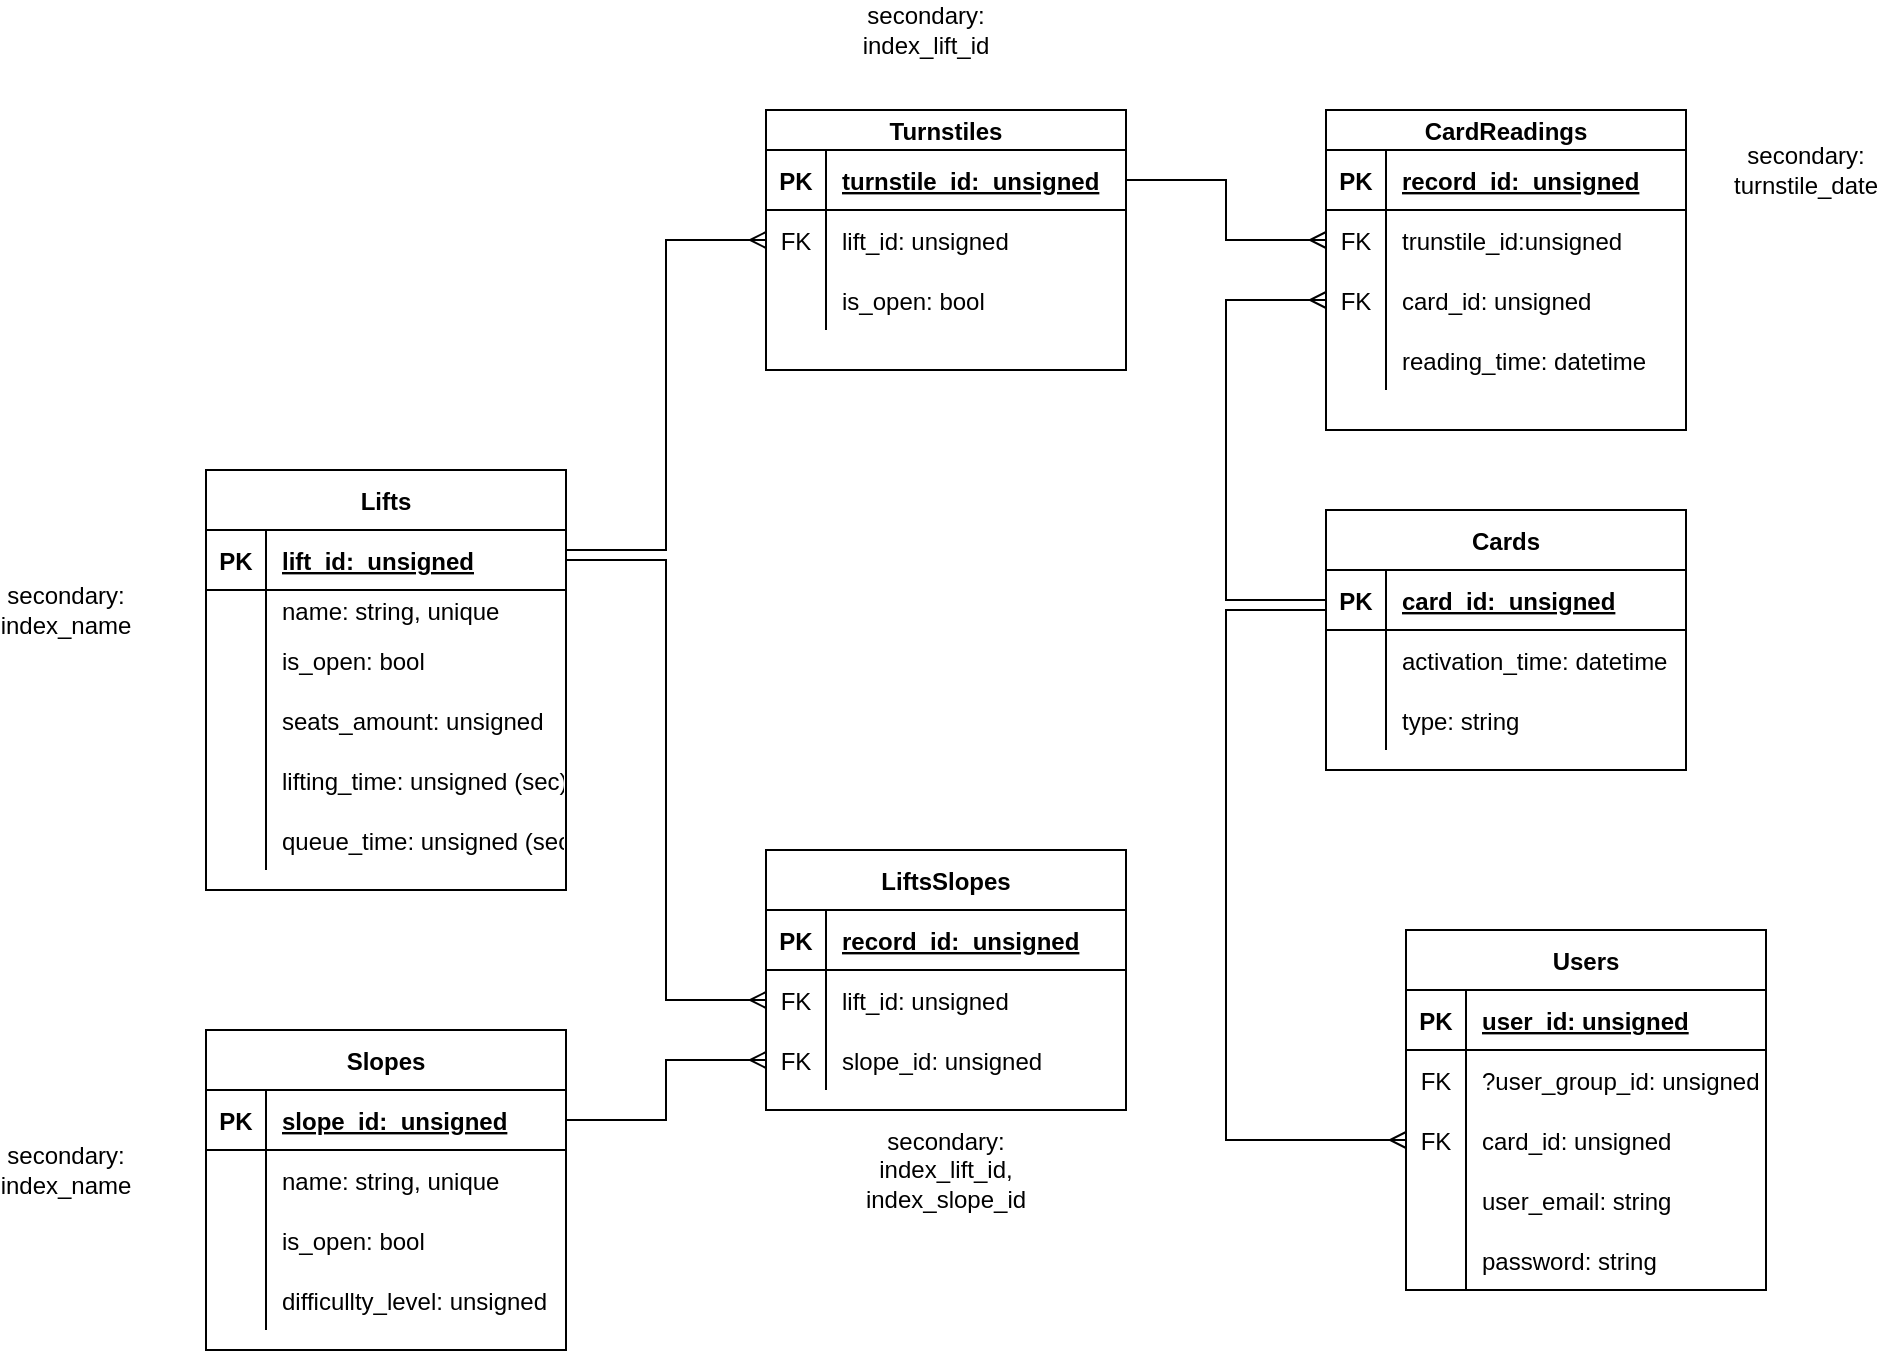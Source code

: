 <mxfile version="13.9.9" type="device"><diagram id="GbAxHkQEyQ_dzxyDIb_W" name="Страница 1"><mxGraphModel dx="1343" dy="2089" grid="1" gridSize="10" guides="1" tooltips="1" connect="1" arrows="1" fold="1" page="1" pageScale="1" pageWidth="827" pageHeight="1169" math="0" shadow="0"><root><mxCell id="0"/><mxCell id="1" parent="0"/><mxCell id="ZAmc_CO9GYqVAS0Sx-hQ-1" value="Users" style="shape=table;startSize=30;container=1;collapsible=1;childLayout=tableLayout;fixedRows=1;rowLines=0;fontStyle=1;align=center;resizeLast=1;" parent="1" vertex="1"><mxGeometry x="460" y="320" width="180" height="180" as="geometry"/></mxCell><mxCell id="ZAmc_CO9GYqVAS0Sx-hQ-2" value="" style="shape=partialRectangle;collapsible=0;dropTarget=0;pointerEvents=0;fillColor=none;top=0;left=0;bottom=1;right=0;points=[[0,0.5],[1,0.5]];portConstraint=eastwest;" parent="ZAmc_CO9GYqVAS0Sx-hQ-1" vertex="1"><mxGeometry y="30" width="180" height="30" as="geometry"/></mxCell><mxCell id="ZAmc_CO9GYqVAS0Sx-hQ-3" value="PK" style="shape=partialRectangle;connectable=0;fillColor=none;top=0;left=0;bottom=0;right=0;fontStyle=1;overflow=hidden;" parent="ZAmc_CO9GYqVAS0Sx-hQ-2" vertex="1"><mxGeometry width="30" height="30" as="geometry"/></mxCell><mxCell id="ZAmc_CO9GYqVAS0Sx-hQ-4" value="user_id: unsigned" style="shape=partialRectangle;connectable=0;fillColor=none;top=0;left=0;bottom=0;right=0;align=left;spacingLeft=6;fontStyle=5;overflow=hidden;" parent="ZAmc_CO9GYqVAS0Sx-hQ-2" vertex="1"><mxGeometry x="30" width="150" height="30" as="geometry"/></mxCell><mxCell id="ZAmc_CO9GYqVAS0Sx-hQ-5" value="" style="shape=partialRectangle;collapsible=0;dropTarget=0;pointerEvents=0;fillColor=none;top=0;left=0;bottom=0;right=0;points=[[0,0.5],[1,0.5]];portConstraint=eastwest;" parent="ZAmc_CO9GYqVAS0Sx-hQ-1" vertex="1"><mxGeometry y="60" width="180" height="30" as="geometry"/></mxCell><mxCell id="ZAmc_CO9GYqVAS0Sx-hQ-6" value="FK" style="shape=partialRectangle;connectable=0;fillColor=none;top=0;left=0;bottom=0;right=0;editable=1;overflow=hidden;" parent="ZAmc_CO9GYqVAS0Sx-hQ-5" vertex="1"><mxGeometry width="30" height="30" as="geometry"/></mxCell><mxCell id="ZAmc_CO9GYqVAS0Sx-hQ-7" value="?user_group_id: unsigned" style="shape=partialRectangle;connectable=0;fillColor=none;top=0;left=0;bottom=0;right=0;align=left;spacingLeft=6;overflow=hidden;" parent="ZAmc_CO9GYqVAS0Sx-hQ-5" vertex="1"><mxGeometry x="30" width="150" height="30" as="geometry"/></mxCell><mxCell id="ZAmc_CO9GYqVAS0Sx-hQ-8" value="" style="shape=partialRectangle;collapsible=0;dropTarget=0;pointerEvents=0;fillColor=none;top=0;left=0;bottom=0;right=0;points=[[0,0.5],[1,0.5]];portConstraint=eastwest;" parent="ZAmc_CO9GYqVAS0Sx-hQ-1" vertex="1"><mxGeometry y="90" width="180" height="30" as="geometry"/></mxCell><mxCell id="ZAmc_CO9GYqVAS0Sx-hQ-9" value="FK" style="shape=partialRectangle;connectable=0;fillColor=none;top=0;left=0;bottom=0;right=0;editable=1;overflow=hidden;" parent="ZAmc_CO9GYqVAS0Sx-hQ-8" vertex="1"><mxGeometry width="30" height="30" as="geometry"/></mxCell><mxCell id="ZAmc_CO9GYqVAS0Sx-hQ-10" value="card_id: unsigned" style="shape=partialRectangle;connectable=0;fillColor=none;top=0;left=0;bottom=0;right=0;align=left;spacingLeft=6;overflow=hidden;" parent="ZAmc_CO9GYqVAS0Sx-hQ-8" vertex="1"><mxGeometry x="30" width="150" height="30" as="geometry"/></mxCell><mxCell id="ZAmc_CO9GYqVAS0Sx-hQ-11" value="" style="shape=partialRectangle;collapsible=0;dropTarget=0;pointerEvents=0;fillColor=none;top=0;left=0;bottom=0;right=0;points=[[0,0.5],[1,0.5]];portConstraint=eastwest;" parent="ZAmc_CO9GYqVAS0Sx-hQ-1" vertex="1"><mxGeometry y="120" width="180" height="30" as="geometry"/></mxCell><mxCell id="ZAmc_CO9GYqVAS0Sx-hQ-12" value="" style="shape=partialRectangle;connectable=0;fillColor=none;top=0;left=0;bottom=0;right=0;editable=1;overflow=hidden;" parent="ZAmc_CO9GYqVAS0Sx-hQ-11" vertex="1"><mxGeometry width="30" height="30" as="geometry"/></mxCell><mxCell id="ZAmc_CO9GYqVAS0Sx-hQ-13" value="user_email: string" style="shape=partialRectangle;connectable=0;fillColor=none;top=0;left=0;bottom=0;right=0;align=left;spacingLeft=6;overflow=hidden;" parent="ZAmc_CO9GYqVAS0Sx-hQ-11" vertex="1"><mxGeometry x="30" width="150" height="30" as="geometry"/></mxCell><mxCell id="ZAmc_CO9GYqVAS0Sx-hQ-14" value="" style="shape=partialRectangle;collapsible=0;dropTarget=0;pointerEvents=0;fillColor=none;top=0;left=0;bottom=0;right=0;points=[[0,0.5],[1,0.5]];portConstraint=eastwest;" parent="ZAmc_CO9GYqVAS0Sx-hQ-1" vertex="1"><mxGeometry y="150" width="180" height="30" as="geometry"/></mxCell><mxCell id="ZAmc_CO9GYqVAS0Sx-hQ-15" value="" style="shape=partialRectangle;connectable=0;fillColor=none;top=0;left=0;bottom=0;right=0;editable=1;overflow=hidden;" parent="ZAmc_CO9GYqVAS0Sx-hQ-14" vertex="1"><mxGeometry width="30" height="30" as="geometry"/></mxCell><mxCell id="ZAmc_CO9GYqVAS0Sx-hQ-16" value="password: string" style="shape=partialRectangle;connectable=0;fillColor=none;top=0;left=0;bottom=0;right=0;align=left;spacingLeft=6;overflow=hidden;" parent="ZAmc_CO9GYqVAS0Sx-hQ-14" vertex="1"><mxGeometry x="30" width="150" height="30" as="geometry"/></mxCell><mxCell id="ZAmc_CO9GYqVAS0Sx-hQ-17" value="Cards" style="shape=table;startSize=30;container=1;collapsible=1;childLayout=tableLayout;fixedRows=1;rowLines=0;fontStyle=1;align=center;resizeLast=1;" parent="1" vertex="1"><mxGeometry x="420" y="110" width="180" height="130" as="geometry"/></mxCell><mxCell id="ZAmc_CO9GYqVAS0Sx-hQ-18" value="" style="shape=partialRectangle;collapsible=0;dropTarget=0;pointerEvents=0;fillColor=none;top=0;left=0;bottom=1;right=0;points=[[0,0.5],[1,0.5]];portConstraint=eastwest;" parent="ZAmc_CO9GYqVAS0Sx-hQ-17" vertex="1"><mxGeometry y="30" width="180" height="30" as="geometry"/></mxCell><mxCell id="ZAmc_CO9GYqVAS0Sx-hQ-19" value="PK" style="shape=partialRectangle;connectable=0;fillColor=none;top=0;left=0;bottom=0;right=0;fontStyle=1;overflow=hidden;" parent="ZAmc_CO9GYqVAS0Sx-hQ-18" vertex="1"><mxGeometry width="30" height="30" as="geometry"/></mxCell><mxCell id="ZAmc_CO9GYqVAS0Sx-hQ-20" value="card_id:  unsigned" style="shape=partialRectangle;connectable=0;fillColor=none;top=0;left=0;bottom=0;right=0;align=left;spacingLeft=6;fontStyle=5;overflow=hidden;" parent="ZAmc_CO9GYqVAS0Sx-hQ-18" vertex="1"><mxGeometry x="30" width="150" height="30" as="geometry"/></mxCell><mxCell id="ZAmc_CO9GYqVAS0Sx-hQ-21" value="" style="shape=partialRectangle;collapsible=0;dropTarget=0;pointerEvents=0;fillColor=none;top=0;left=0;bottom=0;right=0;points=[[0,0.5],[1,0.5]];portConstraint=eastwest;" parent="ZAmc_CO9GYqVAS0Sx-hQ-17" vertex="1"><mxGeometry y="60" width="180" height="30" as="geometry"/></mxCell><mxCell id="ZAmc_CO9GYqVAS0Sx-hQ-22" value="" style="shape=partialRectangle;connectable=0;fillColor=none;top=0;left=0;bottom=0;right=0;editable=1;overflow=hidden;" parent="ZAmc_CO9GYqVAS0Sx-hQ-21" vertex="1"><mxGeometry width="30" height="30" as="geometry"/></mxCell><mxCell id="ZAmc_CO9GYqVAS0Sx-hQ-23" value="activation_time: datetime" style="shape=partialRectangle;connectable=0;fillColor=none;top=0;left=0;bottom=0;right=0;align=left;spacingLeft=6;overflow=hidden;" parent="ZAmc_CO9GYqVAS0Sx-hQ-21" vertex="1"><mxGeometry x="30" width="150" height="30" as="geometry"/></mxCell><mxCell id="ZAmc_CO9GYqVAS0Sx-hQ-24" value="" style="shape=partialRectangle;collapsible=0;dropTarget=0;pointerEvents=0;fillColor=none;top=0;left=0;bottom=0;right=0;points=[[0,0.5],[1,0.5]];portConstraint=eastwest;" parent="ZAmc_CO9GYqVAS0Sx-hQ-17" vertex="1"><mxGeometry y="90" width="180" height="30" as="geometry"/></mxCell><mxCell id="ZAmc_CO9GYqVAS0Sx-hQ-25" value="" style="shape=partialRectangle;connectable=0;fillColor=none;top=0;left=0;bottom=0;right=0;editable=1;overflow=hidden;" parent="ZAmc_CO9GYqVAS0Sx-hQ-24" vertex="1"><mxGeometry width="30" height="30" as="geometry"/></mxCell><mxCell id="ZAmc_CO9GYqVAS0Sx-hQ-26" value="type: string" style="shape=partialRectangle;connectable=0;fillColor=none;top=0;left=0;bottom=0;right=0;align=left;spacingLeft=6;overflow=hidden;" parent="ZAmc_CO9GYqVAS0Sx-hQ-24" vertex="1"><mxGeometry x="30" width="150" height="30" as="geometry"/></mxCell><mxCell id="ZAmc_CO9GYqVAS0Sx-hQ-27" value="Slopes" style="shape=table;startSize=30;container=1;collapsible=1;childLayout=tableLayout;fixedRows=1;rowLines=0;fontStyle=1;align=center;resizeLast=1;" parent="1" vertex="1"><mxGeometry x="-140" y="370" width="180" height="160" as="geometry"/></mxCell><mxCell id="ZAmc_CO9GYqVAS0Sx-hQ-28" value="" style="shape=partialRectangle;collapsible=0;dropTarget=0;pointerEvents=0;fillColor=none;top=0;left=0;bottom=1;right=0;points=[[0,0.5],[1,0.5]];portConstraint=eastwest;" parent="ZAmc_CO9GYqVAS0Sx-hQ-27" vertex="1"><mxGeometry y="30" width="180" height="30" as="geometry"/></mxCell><mxCell id="ZAmc_CO9GYqVAS0Sx-hQ-29" value="PK" style="shape=partialRectangle;connectable=0;fillColor=none;top=0;left=0;bottom=0;right=0;fontStyle=1;overflow=hidden;" parent="ZAmc_CO9GYqVAS0Sx-hQ-28" vertex="1"><mxGeometry width="30" height="30" as="geometry"/></mxCell><mxCell id="ZAmc_CO9GYqVAS0Sx-hQ-30" value="slope_id:  unsigned" style="shape=partialRectangle;connectable=0;fillColor=none;top=0;left=0;bottom=0;right=0;align=left;spacingLeft=6;fontStyle=5;overflow=hidden;" parent="ZAmc_CO9GYqVAS0Sx-hQ-28" vertex="1"><mxGeometry x="30" width="150" height="30" as="geometry"/></mxCell><mxCell id="ZAmc_CO9GYqVAS0Sx-hQ-31" value="" style="shape=partialRectangle;collapsible=0;dropTarget=0;pointerEvents=0;fillColor=none;top=0;left=0;bottom=0;right=0;points=[[0,0.5],[1,0.5]];portConstraint=eastwest;" parent="ZAmc_CO9GYqVAS0Sx-hQ-27" vertex="1"><mxGeometry y="60" width="180" height="30" as="geometry"/></mxCell><mxCell id="ZAmc_CO9GYqVAS0Sx-hQ-32" value="" style="shape=partialRectangle;connectable=0;fillColor=none;top=0;left=0;bottom=0;right=0;editable=1;overflow=hidden;" parent="ZAmc_CO9GYqVAS0Sx-hQ-31" vertex="1"><mxGeometry width="30" height="30" as="geometry"/></mxCell><mxCell id="ZAmc_CO9GYqVAS0Sx-hQ-33" value="name: string, unique" style="shape=partialRectangle;connectable=0;fillColor=none;top=0;left=0;bottom=0;right=0;align=left;spacingLeft=6;overflow=hidden;" parent="ZAmc_CO9GYqVAS0Sx-hQ-31" vertex="1"><mxGeometry x="30" width="150" height="30" as="geometry"/></mxCell><mxCell id="ZAmc_CO9GYqVAS0Sx-hQ-34" value="" style="shape=partialRectangle;collapsible=0;dropTarget=0;pointerEvents=0;fillColor=none;top=0;left=0;bottom=0;right=0;points=[[0,0.5],[1,0.5]];portConstraint=eastwest;" parent="ZAmc_CO9GYqVAS0Sx-hQ-27" vertex="1"><mxGeometry y="90" width="180" height="30" as="geometry"/></mxCell><mxCell id="ZAmc_CO9GYqVAS0Sx-hQ-35" value="" style="shape=partialRectangle;connectable=0;fillColor=none;top=0;left=0;bottom=0;right=0;editable=1;overflow=hidden;" parent="ZAmc_CO9GYqVAS0Sx-hQ-34" vertex="1"><mxGeometry width="30" height="30" as="geometry"/></mxCell><mxCell id="ZAmc_CO9GYqVAS0Sx-hQ-36" value="is_open: bool" style="shape=partialRectangle;connectable=0;fillColor=none;top=0;left=0;bottom=0;right=0;align=left;spacingLeft=6;overflow=hidden;" parent="ZAmc_CO9GYqVAS0Sx-hQ-34" vertex="1"><mxGeometry x="30" width="150" height="30" as="geometry"/></mxCell><mxCell id="ZAmc_CO9GYqVAS0Sx-hQ-37" value="" style="shape=partialRectangle;collapsible=0;dropTarget=0;pointerEvents=0;fillColor=none;top=0;left=0;bottom=0;right=0;points=[[0,0.5],[1,0.5]];portConstraint=eastwest;" parent="ZAmc_CO9GYqVAS0Sx-hQ-27" vertex="1"><mxGeometry y="120" width="180" height="30" as="geometry"/></mxCell><mxCell id="ZAmc_CO9GYqVAS0Sx-hQ-38" value="" style="shape=partialRectangle;connectable=0;fillColor=none;top=0;left=0;bottom=0;right=0;editable=1;overflow=hidden;" parent="ZAmc_CO9GYqVAS0Sx-hQ-37" vertex="1"><mxGeometry width="30" height="30" as="geometry"/></mxCell><mxCell id="ZAmc_CO9GYqVAS0Sx-hQ-39" value="difficullty_level: unsigned" style="shape=partialRectangle;connectable=0;fillColor=none;top=0;left=0;bottom=0;right=0;align=left;spacingLeft=6;overflow=hidden;" parent="ZAmc_CO9GYqVAS0Sx-hQ-37" vertex="1"><mxGeometry x="30" width="150" height="30" as="geometry"/></mxCell><mxCell id="ZAmc_CO9GYqVAS0Sx-hQ-40" value="Lifts" style="shape=table;startSize=30;container=1;collapsible=1;childLayout=tableLayout;fixedRows=1;rowLines=0;fontStyle=1;align=center;resizeLast=1;" parent="1" vertex="1"><mxGeometry x="-140" y="90" width="180" height="210" as="geometry"/></mxCell><mxCell id="ZAmc_CO9GYqVAS0Sx-hQ-41" value="" style="shape=partialRectangle;collapsible=0;dropTarget=0;pointerEvents=0;fillColor=none;top=0;left=0;bottom=1;right=0;points=[[0,0.5],[1,0.5]];portConstraint=eastwest;" parent="ZAmc_CO9GYqVAS0Sx-hQ-40" vertex="1"><mxGeometry y="30" width="180" height="30" as="geometry"/></mxCell><mxCell id="ZAmc_CO9GYqVAS0Sx-hQ-42" value="PK" style="shape=partialRectangle;connectable=0;fillColor=none;top=0;left=0;bottom=0;right=0;fontStyle=1;overflow=hidden;" parent="ZAmc_CO9GYqVAS0Sx-hQ-41" vertex="1"><mxGeometry width="30" height="30" as="geometry"/></mxCell><mxCell id="ZAmc_CO9GYqVAS0Sx-hQ-43" value="lift_id:  unsigned" style="shape=partialRectangle;connectable=0;fillColor=none;top=0;left=0;bottom=0;right=0;align=left;spacingLeft=6;fontStyle=5;overflow=hidden;" parent="ZAmc_CO9GYqVAS0Sx-hQ-41" vertex="1"><mxGeometry x="30" width="150" height="30" as="geometry"/></mxCell><mxCell id="ZAmc_CO9GYqVAS0Sx-hQ-44" value="" style="shape=partialRectangle;collapsible=0;dropTarget=0;pointerEvents=0;fillColor=none;top=0;left=0;bottom=0;right=0;points=[[0,0.5],[1,0.5]];portConstraint=eastwest;" parent="ZAmc_CO9GYqVAS0Sx-hQ-40" vertex="1"><mxGeometry y="60" width="180" height="20" as="geometry"/></mxCell><mxCell id="ZAmc_CO9GYqVAS0Sx-hQ-45" value="" style="shape=partialRectangle;connectable=0;fillColor=none;top=0;left=0;bottom=0;right=0;editable=1;overflow=hidden;" parent="ZAmc_CO9GYqVAS0Sx-hQ-44" vertex="1"><mxGeometry width="30" height="20" as="geometry"/></mxCell><mxCell id="ZAmc_CO9GYqVAS0Sx-hQ-46" value="name: string, unique" style="shape=partialRectangle;connectable=0;fillColor=none;top=0;left=0;bottom=0;right=0;align=left;spacingLeft=6;overflow=hidden;" parent="ZAmc_CO9GYqVAS0Sx-hQ-44" vertex="1"><mxGeometry x="30" width="150" height="20" as="geometry"/></mxCell><mxCell id="ZAmc_CO9GYqVAS0Sx-hQ-47" value="" style="shape=partialRectangle;collapsible=0;dropTarget=0;pointerEvents=0;fillColor=none;top=0;left=0;bottom=0;right=0;points=[[0,0.5],[1,0.5]];portConstraint=eastwest;" parent="ZAmc_CO9GYqVAS0Sx-hQ-40" vertex="1"><mxGeometry y="80" width="180" height="30" as="geometry"/></mxCell><mxCell id="ZAmc_CO9GYqVAS0Sx-hQ-48" value="" style="shape=partialRectangle;connectable=0;fillColor=none;top=0;left=0;bottom=0;right=0;editable=1;overflow=hidden;" parent="ZAmc_CO9GYqVAS0Sx-hQ-47" vertex="1"><mxGeometry width="30" height="30" as="geometry"/></mxCell><mxCell id="ZAmc_CO9GYqVAS0Sx-hQ-49" value="is_open: bool" style="shape=partialRectangle;connectable=0;fillColor=none;top=0;left=0;bottom=0;right=0;align=left;spacingLeft=6;overflow=hidden;" parent="ZAmc_CO9GYqVAS0Sx-hQ-47" vertex="1"><mxGeometry x="30" width="150" height="30" as="geometry"/></mxCell><mxCell id="ZAmc_CO9GYqVAS0Sx-hQ-50" value="" style="shape=partialRectangle;collapsible=0;dropTarget=0;pointerEvents=0;fillColor=none;top=0;left=0;bottom=0;right=0;points=[[0,0.5],[1,0.5]];portConstraint=eastwest;" parent="ZAmc_CO9GYqVAS0Sx-hQ-40" vertex="1"><mxGeometry y="110" width="180" height="30" as="geometry"/></mxCell><mxCell id="ZAmc_CO9GYqVAS0Sx-hQ-51" value="" style="shape=partialRectangle;connectable=0;fillColor=none;top=0;left=0;bottom=0;right=0;editable=1;overflow=hidden;" parent="ZAmc_CO9GYqVAS0Sx-hQ-50" vertex="1"><mxGeometry width="30" height="30" as="geometry"/></mxCell><mxCell id="ZAmc_CO9GYqVAS0Sx-hQ-52" value="seats_amount: unsigned" style="shape=partialRectangle;connectable=0;fillColor=none;top=0;left=0;bottom=0;right=0;align=left;spacingLeft=6;overflow=hidden;" parent="ZAmc_CO9GYqVAS0Sx-hQ-50" vertex="1"><mxGeometry x="30" width="150" height="30" as="geometry"/></mxCell><mxCell id="ZAmc_CO9GYqVAS0Sx-hQ-53" value="" style="shape=partialRectangle;collapsible=0;dropTarget=0;pointerEvents=0;fillColor=none;top=0;left=0;bottom=0;right=0;points=[[0,0.5],[1,0.5]];portConstraint=eastwest;" parent="ZAmc_CO9GYqVAS0Sx-hQ-40" vertex="1"><mxGeometry y="140" width="180" height="30" as="geometry"/></mxCell><mxCell id="ZAmc_CO9GYqVAS0Sx-hQ-54" value="" style="shape=partialRectangle;connectable=0;fillColor=none;top=0;left=0;bottom=0;right=0;editable=1;overflow=hidden;" parent="ZAmc_CO9GYqVAS0Sx-hQ-53" vertex="1"><mxGeometry width="30" height="30" as="geometry"/></mxCell><mxCell id="ZAmc_CO9GYqVAS0Sx-hQ-55" value="lifting_time: unsigned (sec)" style="shape=partialRectangle;connectable=0;fillColor=none;top=0;left=0;bottom=0;right=0;align=left;spacingLeft=6;overflow=hidden;" parent="ZAmc_CO9GYqVAS0Sx-hQ-53" vertex="1"><mxGeometry x="30" width="150" height="30" as="geometry"/></mxCell><mxCell id="ZAmc_CO9GYqVAS0Sx-hQ-56" value="" style="shape=partialRectangle;collapsible=0;dropTarget=0;pointerEvents=0;fillColor=none;top=0;left=0;bottom=0;right=0;points=[[0,0.5],[1,0.5]];portConstraint=eastwest;" parent="ZAmc_CO9GYqVAS0Sx-hQ-40" vertex="1"><mxGeometry y="170" width="180" height="30" as="geometry"/></mxCell><mxCell id="ZAmc_CO9GYqVAS0Sx-hQ-57" value="" style="shape=partialRectangle;connectable=0;fillColor=none;top=0;left=0;bottom=0;right=0;editable=1;overflow=hidden;" parent="ZAmc_CO9GYqVAS0Sx-hQ-56" vertex="1"><mxGeometry width="30" height="30" as="geometry"/></mxCell><mxCell id="ZAmc_CO9GYqVAS0Sx-hQ-58" value="queue_time: unsigned (sec)" style="shape=partialRectangle;connectable=0;fillColor=none;top=0;left=0;bottom=0;right=0;align=left;spacingLeft=6;overflow=hidden;" parent="ZAmc_CO9GYqVAS0Sx-hQ-56" vertex="1"><mxGeometry x="30" width="150" height="30" as="geometry"/></mxCell><mxCell id="ZAmc_CO9GYqVAS0Sx-hQ-59" value="LiftsSlopes" style="shape=table;startSize=30;container=1;collapsible=1;childLayout=tableLayout;fixedRows=1;rowLines=0;fontStyle=1;align=center;resizeLast=1;" parent="1" vertex="1"><mxGeometry x="140" y="280" width="180" height="130" as="geometry"/></mxCell><mxCell id="ZAmc_CO9GYqVAS0Sx-hQ-60" value="" style="shape=partialRectangle;collapsible=0;dropTarget=0;pointerEvents=0;fillColor=none;top=0;left=0;bottom=1;right=0;points=[[0,0.5],[1,0.5]];portConstraint=eastwest;" parent="ZAmc_CO9GYqVAS0Sx-hQ-59" vertex="1"><mxGeometry y="30" width="180" height="30" as="geometry"/></mxCell><mxCell id="ZAmc_CO9GYqVAS0Sx-hQ-61" value="PK" style="shape=partialRectangle;connectable=0;fillColor=none;top=0;left=0;bottom=0;right=0;fontStyle=1;overflow=hidden;" parent="ZAmc_CO9GYqVAS0Sx-hQ-60" vertex="1"><mxGeometry width="30" height="30" as="geometry"/></mxCell><mxCell id="ZAmc_CO9GYqVAS0Sx-hQ-62" value="record_id:  unsigned" style="shape=partialRectangle;connectable=0;fillColor=none;top=0;left=0;bottom=0;right=0;align=left;spacingLeft=6;fontStyle=5;overflow=hidden;" parent="ZAmc_CO9GYqVAS0Sx-hQ-60" vertex="1"><mxGeometry x="30" width="150" height="30" as="geometry"/></mxCell><mxCell id="ZAmc_CO9GYqVAS0Sx-hQ-63" value="" style="shape=partialRectangle;collapsible=0;dropTarget=0;pointerEvents=0;fillColor=none;top=0;left=0;bottom=0;right=0;points=[[0,0.5],[1,0.5]];portConstraint=eastwest;" parent="ZAmc_CO9GYqVAS0Sx-hQ-59" vertex="1"><mxGeometry y="60" width="180" height="30" as="geometry"/></mxCell><mxCell id="ZAmc_CO9GYqVAS0Sx-hQ-64" value="FK" style="shape=partialRectangle;connectable=0;fillColor=none;top=0;left=0;bottom=0;right=0;editable=1;overflow=hidden;" parent="ZAmc_CO9GYqVAS0Sx-hQ-63" vertex="1"><mxGeometry width="30" height="30" as="geometry"/></mxCell><mxCell id="ZAmc_CO9GYqVAS0Sx-hQ-65" value="lift_id: unsigned" style="shape=partialRectangle;connectable=0;fillColor=none;top=0;left=0;bottom=0;right=0;align=left;spacingLeft=6;overflow=hidden;" parent="ZAmc_CO9GYqVAS0Sx-hQ-63" vertex="1"><mxGeometry x="30" width="150" height="30" as="geometry"/></mxCell><mxCell id="ZAmc_CO9GYqVAS0Sx-hQ-66" value="" style="shape=partialRectangle;collapsible=0;dropTarget=0;pointerEvents=0;fillColor=none;top=0;left=0;bottom=0;right=0;points=[[0,0.5],[1,0.5]];portConstraint=eastwest;" parent="ZAmc_CO9GYqVAS0Sx-hQ-59" vertex="1"><mxGeometry y="90" width="180" height="30" as="geometry"/></mxCell><mxCell id="ZAmc_CO9GYqVAS0Sx-hQ-67" value="FK" style="shape=partialRectangle;connectable=0;fillColor=none;top=0;left=0;bottom=0;right=0;editable=1;overflow=hidden;" parent="ZAmc_CO9GYqVAS0Sx-hQ-66" vertex="1"><mxGeometry width="30" height="30" as="geometry"/></mxCell><mxCell id="ZAmc_CO9GYqVAS0Sx-hQ-68" value="slope_id: unsigned" style="shape=partialRectangle;connectable=0;fillColor=none;top=0;left=0;bottom=0;right=0;align=left;spacingLeft=6;overflow=hidden;" parent="ZAmc_CO9GYqVAS0Sx-hQ-66" vertex="1"><mxGeometry x="30" width="150" height="30" as="geometry"/></mxCell><mxCell id="ZAmc_CO9GYqVAS0Sx-hQ-69" value="Turnstiles" style="shape=table;startSize=20;container=1;collapsible=1;childLayout=tableLayout;fixedRows=1;rowLines=0;fontStyle=1;align=center;resizeLast=1;" parent="1" vertex="1"><mxGeometry x="140" y="-90" width="180" height="130" as="geometry"/></mxCell><mxCell id="ZAmc_CO9GYqVAS0Sx-hQ-70" value="" style="shape=partialRectangle;collapsible=0;dropTarget=0;pointerEvents=0;fillColor=none;top=0;left=0;bottom=1;right=0;points=[[0,0.5],[1,0.5]];portConstraint=eastwest;" parent="ZAmc_CO9GYqVAS0Sx-hQ-69" vertex="1"><mxGeometry y="20" width="180" height="30" as="geometry"/></mxCell><mxCell id="ZAmc_CO9GYqVAS0Sx-hQ-71" value="PK" style="shape=partialRectangle;connectable=0;fillColor=none;top=0;left=0;bottom=0;right=0;fontStyle=1;overflow=hidden;" parent="ZAmc_CO9GYqVAS0Sx-hQ-70" vertex="1"><mxGeometry width="30" height="30" as="geometry"/></mxCell><mxCell id="ZAmc_CO9GYqVAS0Sx-hQ-72" value="turnstile_id:  unsigned" style="shape=partialRectangle;connectable=0;fillColor=none;top=0;left=0;bottom=0;right=0;align=left;spacingLeft=6;fontStyle=5;overflow=hidden;" parent="ZAmc_CO9GYqVAS0Sx-hQ-70" vertex="1"><mxGeometry x="30" width="150" height="30" as="geometry"/></mxCell><mxCell id="ZAmc_CO9GYqVAS0Sx-hQ-73" value="" style="shape=partialRectangle;collapsible=0;dropTarget=0;pointerEvents=0;fillColor=none;top=0;left=0;bottom=0;right=0;points=[[0,0.5],[1,0.5]];portConstraint=eastwest;" parent="ZAmc_CO9GYqVAS0Sx-hQ-69" vertex="1"><mxGeometry y="50" width="180" height="30" as="geometry"/></mxCell><mxCell id="ZAmc_CO9GYqVAS0Sx-hQ-74" value="FK" style="shape=partialRectangle;connectable=0;fillColor=none;top=0;left=0;bottom=0;right=0;editable=1;overflow=hidden;" parent="ZAmc_CO9GYqVAS0Sx-hQ-73" vertex="1"><mxGeometry width="30" height="30" as="geometry"/></mxCell><mxCell id="ZAmc_CO9GYqVAS0Sx-hQ-75" value="lift_id: unsigned" style="shape=partialRectangle;connectable=0;fillColor=none;top=0;left=0;bottom=0;right=0;align=left;spacingLeft=6;overflow=hidden;" parent="ZAmc_CO9GYqVAS0Sx-hQ-73" vertex="1"><mxGeometry x="30" width="150" height="30" as="geometry"/></mxCell><mxCell id="ZAmc_CO9GYqVAS0Sx-hQ-76" value="" style="shape=partialRectangle;collapsible=0;dropTarget=0;pointerEvents=0;fillColor=none;top=0;left=0;bottom=0;right=0;points=[[0,0.5],[1,0.5]];portConstraint=eastwest;" parent="ZAmc_CO9GYqVAS0Sx-hQ-69" vertex="1"><mxGeometry y="80" width="180" height="30" as="geometry"/></mxCell><mxCell id="ZAmc_CO9GYqVAS0Sx-hQ-77" value="" style="shape=partialRectangle;connectable=0;fillColor=none;top=0;left=0;bottom=0;right=0;editable=1;overflow=hidden;" parent="ZAmc_CO9GYqVAS0Sx-hQ-76" vertex="1"><mxGeometry width="30" height="30" as="geometry"/></mxCell><mxCell id="ZAmc_CO9GYqVAS0Sx-hQ-78" value="is_open: bool" style="shape=partialRectangle;connectable=0;fillColor=none;top=0;left=0;bottom=0;right=0;align=left;spacingLeft=6;overflow=hidden;" parent="ZAmc_CO9GYqVAS0Sx-hQ-76" vertex="1"><mxGeometry x="30" width="150" height="30" as="geometry"/></mxCell><mxCell id="ZAmc_CO9GYqVAS0Sx-hQ-79" value="CardReadings" style="shape=table;startSize=20;container=1;collapsible=1;childLayout=tableLayout;fixedRows=1;rowLines=0;fontStyle=1;align=center;resizeLast=1;" parent="1" vertex="1"><mxGeometry x="420" y="-90" width="180" height="160" as="geometry"/></mxCell><mxCell id="ZAmc_CO9GYqVAS0Sx-hQ-80" value="" style="shape=partialRectangle;collapsible=0;dropTarget=0;pointerEvents=0;fillColor=none;top=0;left=0;bottom=1;right=0;points=[[0,0.5],[1,0.5]];portConstraint=eastwest;" parent="ZAmc_CO9GYqVAS0Sx-hQ-79" vertex="1"><mxGeometry y="20" width="180" height="30" as="geometry"/></mxCell><mxCell id="ZAmc_CO9GYqVAS0Sx-hQ-81" value="PK" style="shape=partialRectangle;connectable=0;fillColor=none;top=0;left=0;bottom=0;right=0;fontStyle=1;overflow=hidden;" parent="ZAmc_CO9GYqVAS0Sx-hQ-80" vertex="1"><mxGeometry width="30" height="30" as="geometry"/></mxCell><mxCell id="ZAmc_CO9GYqVAS0Sx-hQ-82" value="record_id:  unsigned" style="shape=partialRectangle;connectable=0;fillColor=none;top=0;left=0;bottom=0;right=0;align=left;spacingLeft=6;fontStyle=5;overflow=hidden;" parent="ZAmc_CO9GYqVAS0Sx-hQ-80" vertex="1"><mxGeometry x="30" width="150" height="30" as="geometry"/></mxCell><mxCell id="ZAmc_CO9GYqVAS0Sx-hQ-83" value="" style="shape=partialRectangle;collapsible=0;dropTarget=0;pointerEvents=0;fillColor=none;top=0;left=0;bottom=0;right=0;points=[[0,0.5],[1,0.5]];portConstraint=eastwest;" parent="ZAmc_CO9GYqVAS0Sx-hQ-79" vertex="1"><mxGeometry y="50" width="180" height="30" as="geometry"/></mxCell><mxCell id="ZAmc_CO9GYqVAS0Sx-hQ-84" value="FK" style="shape=partialRectangle;connectable=0;fillColor=none;top=0;left=0;bottom=0;right=0;editable=1;overflow=hidden;" parent="ZAmc_CO9GYqVAS0Sx-hQ-83" vertex="1"><mxGeometry width="30" height="30" as="geometry"/></mxCell><mxCell id="ZAmc_CO9GYqVAS0Sx-hQ-85" value="trunstile_id:unsigned" style="shape=partialRectangle;connectable=0;fillColor=none;top=0;left=0;bottom=0;right=0;align=left;spacingLeft=6;overflow=hidden;" parent="ZAmc_CO9GYqVAS0Sx-hQ-83" vertex="1"><mxGeometry x="30" width="150" height="30" as="geometry"/></mxCell><mxCell id="ZAmc_CO9GYqVAS0Sx-hQ-86" value="" style="shape=partialRectangle;collapsible=0;dropTarget=0;pointerEvents=0;fillColor=none;top=0;left=0;bottom=0;right=0;points=[[0,0.5],[1,0.5]];portConstraint=eastwest;" parent="ZAmc_CO9GYqVAS0Sx-hQ-79" vertex="1"><mxGeometry y="80" width="180" height="30" as="geometry"/></mxCell><mxCell id="ZAmc_CO9GYqVAS0Sx-hQ-87" value="FK" style="shape=partialRectangle;connectable=0;fillColor=none;top=0;left=0;bottom=0;right=0;editable=1;overflow=hidden;" parent="ZAmc_CO9GYqVAS0Sx-hQ-86" vertex="1"><mxGeometry width="30" height="30" as="geometry"/></mxCell><mxCell id="ZAmc_CO9GYqVAS0Sx-hQ-88" value="card_id: unsigned" style="shape=partialRectangle;connectable=0;fillColor=none;top=0;left=0;bottom=0;right=0;align=left;spacingLeft=6;overflow=hidden;" parent="ZAmc_CO9GYqVAS0Sx-hQ-86" vertex="1"><mxGeometry x="30" width="150" height="30" as="geometry"/></mxCell><mxCell id="ZAmc_CO9GYqVAS0Sx-hQ-89" value="" style="shape=partialRectangle;collapsible=0;dropTarget=0;pointerEvents=0;fillColor=none;top=0;left=0;bottom=0;right=0;points=[[0,0.5],[1,0.5]];portConstraint=eastwest;" parent="ZAmc_CO9GYqVAS0Sx-hQ-79" vertex="1"><mxGeometry y="110" width="180" height="30" as="geometry"/></mxCell><mxCell id="ZAmc_CO9GYqVAS0Sx-hQ-90" value="" style="shape=partialRectangle;connectable=0;fillColor=none;top=0;left=0;bottom=0;right=0;editable=1;overflow=hidden;" parent="ZAmc_CO9GYqVAS0Sx-hQ-89" vertex="1"><mxGeometry width="30" height="30" as="geometry"/></mxCell><mxCell id="ZAmc_CO9GYqVAS0Sx-hQ-91" value="reading_time: datetime" style="shape=partialRectangle;connectable=0;fillColor=none;top=0;left=0;bottom=0;right=0;align=left;spacingLeft=6;overflow=hidden;" parent="ZAmc_CO9GYqVAS0Sx-hQ-89" vertex="1"><mxGeometry x="30" width="150" height="30" as="geometry"/></mxCell><mxCell id="ZAmc_CO9GYqVAS0Sx-hQ-92" value="" style="fontSize=12;html=1;endArrow=ERmany;entryX=0;entryY=0.5;entryDx=0;entryDy=0;edgeStyle=orthogonalEdgeStyle;rounded=0;exitX=1;exitY=0.5;exitDx=0;exitDy=0;" parent="1" source="ZAmc_CO9GYqVAS0Sx-hQ-41" target="ZAmc_CO9GYqVAS0Sx-hQ-63" edge="1"><mxGeometry width="100" height="100" relative="1" as="geometry"><mxPoint x="70" y="110" as="sourcePoint"/><mxPoint x="250" y="390" as="targetPoint"/></mxGeometry></mxCell><mxCell id="ZAmc_CO9GYqVAS0Sx-hQ-93" value="" style="fontSize=12;html=1;endArrow=ERmany;entryX=0;entryY=0.5;entryDx=0;entryDy=0;edgeStyle=orthogonalEdgeStyle;rounded=0;exitX=1;exitY=0.5;exitDx=0;exitDy=0;" parent="1" source="ZAmc_CO9GYqVAS0Sx-hQ-28" target="ZAmc_CO9GYqVAS0Sx-hQ-66" edge="1"><mxGeometry width="100" height="100" relative="1" as="geometry"><mxPoint x="130" y="460" as="sourcePoint"/><mxPoint x="50.0" y="145" as="targetPoint"/></mxGeometry></mxCell><mxCell id="ZAmc_CO9GYqVAS0Sx-hQ-94" value="" style="fontSize=12;html=1;endArrow=ERmany;entryX=0;entryY=0.5;entryDx=0;entryDy=0;edgeStyle=orthogonalEdgeStyle;rounded=0;" parent="1" target="ZAmc_CO9GYqVAS0Sx-hQ-73" edge="1"><mxGeometry width="100" height="100" relative="1" as="geometry"><mxPoint x="40" y="130" as="sourcePoint"/><mxPoint x="150.0" y="365" as="targetPoint"/><Array as="points"><mxPoint x="90" y="130"/><mxPoint x="90" y="-25"/></Array></mxGeometry></mxCell><mxCell id="ZAmc_CO9GYqVAS0Sx-hQ-95" value="" style="fontSize=12;html=1;endArrow=ERmany;entryX=0;entryY=0.5;entryDx=0;entryDy=0;edgeStyle=orthogonalEdgeStyle;rounded=0;exitX=1;exitY=0.5;exitDx=0;exitDy=0;" parent="1" source="ZAmc_CO9GYqVAS0Sx-hQ-70" target="ZAmc_CO9GYqVAS0Sx-hQ-83" edge="1"><mxGeometry width="100" height="100" relative="1" as="geometry"><mxPoint x="50.0" y="140" as="sourcePoint"/><mxPoint x="150.0" y="-15" as="targetPoint"/><Array as="points"><mxPoint x="370" y="-55"/><mxPoint x="370" y="-25"/></Array></mxGeometry></mxCell><mxCell id="ZAmc_CO9GYqVAS0Sx-hQ-96" value="" style="fontSize=12;html=1;endArrow=ERmany;edgeStyle=orthogonalEdgeStyle;rounded=0;exitX=0;exitY=0.5;exitDx=0;exitDy=0;entryX=0;entryY=0.5;entryDx=0;entryDy=0;" parent="1" source="ZAmc_CO9GYqVAS0Sx-hQ-18" target="ZAmc_CO9GYqVAS0Sx-hQ-86" edge="1"><mxGeometry width="100" height="100" relative="1" as="geometry"><mxPoint x="330.0" y="-45" as="sourcePoint"/><mxPoint x="370" y="40" as="targetPoint"/><Array as="points"><mxPoint x="370" y="155"/><mxPoint x="370" y="5"/></Array></mxGeometry></mxCell><mxCell id="ZAmc_CO9GYqVAS0Sx-hQ-97" value="" style="fontSize=12;html=1;endArrow=ERmany;edgeStyle=orthogonalEdgeStyle;rounded=0;entryX=0;entryY=0.5;entryDx=0;entryDy=0;" parent="1" target="ZAmc_CO9GYqVAS0Sx-hQ-8" edge="1"><mxGeometry width="100" height="100" relative="1" as="geometry"><mxPoint x="420" y="150" as="sourcePoint"/><mxPoint x="430" y="15" as="targetPoint"/><Array as="points"><mxPoint x="420" y="160"/><mxPoint x="370" y="160"/><mxPoint x="370" y="425"/></Array></mxGeometry></mxCell><mxCell id="ZAmc_CO9GYqVAS0Sx-hQ-98" value="secondary:&lt;br&gt;index_name" style="text;html=1;strokeColor=none;fillColor=none;align=center;verticalAlign=middle;whiteSpace=wrap;rounded=0;" parent="1" vertex="1"><mxGeometry x="-230" y="150" width="40" height="20" as="geometry"/></mxCell><mxCell id="ZAmc_CO9GYqVAS0Sx-hQ-99" value="secondary:&lt;br&gt;index_name" style="text;html=1;strokeColor=none;fillColor=none;align=center;verticalAlign=middle;whiteSpace=wrap;rounded=0;" parent="1" vertex="1"><mxGeometry x="-230" y="430" width="40" height="20" as="geometry"/></mxCell><mxCell id="ZAmc_CO9GYqVAS0Sx-hQ-102" value="secondary:&lt;br&gt;index_lift_id" style="text;html=1;strokeColor=none;fillColor=none;align=center;verticalAlign=middle;whiteSpace=wrap;rounded=0;" parent="1" vertex="1"><mxGeometry x="200" y="-140" width="40" height="20" as="geometry"/></mxCell><mxCell id="ZAmc_CO9GYqVAS0Sx-hQ-103" value="secondary:&lt;br&gt;index_lift_id,&lt;br&gt;index_slope_id" style="text;html=1;strokeColor=none;fillColor=none;align=center;verticalAlign=middle;whiteSpace=wrap;rounded=0;" parent="1" vertex="1"><mxGeometry x="210" y="430" width="40" height="20" as="geometry"/></mxCell><mxCell id="ZAmc_CO9GYqVAS0Sx-hQ-104" value="secondary:&lt;br&gt;turnstile_date&lt;br&gt;" style="text;html=1;strokeColor=none;fillColor=none;align=center;verticalAlign=middle;whiteSpace=wrap;rounded=0;" parent="1" vertex="1"><mxGeometry x="640" y="-70" width="40" height="20" as="geometry"/></mxCell></root></mxGraphModel></diagram></mxfile>